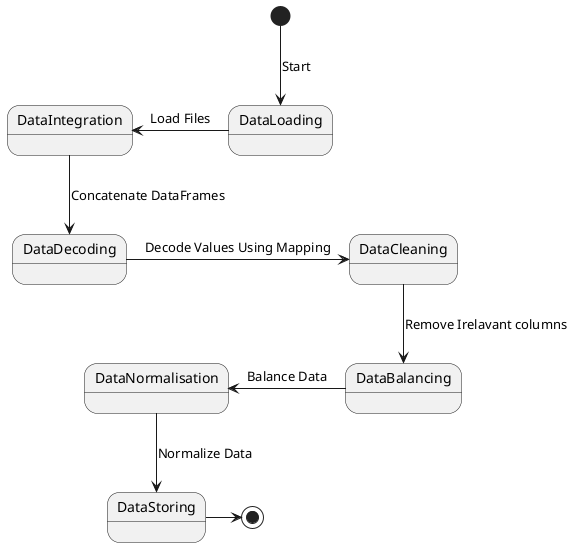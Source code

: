 @startuml
[*] --> DataLoading: Start

DataLoading -left> DataIntegration: Load Files
DataIntegration --> DataDecoding: Concatenate DataFrames

DataDecoding -right> DataCleaning: Decode Values Using Mapping
DataCleaning --> DataBalancing: Remove Irelavant columns

DataBalancing -left> DataNormalisation: Balance Data
DataNormalisation --> DataStoring: Normalize Data

DataStoring -right> [*]





@enduml